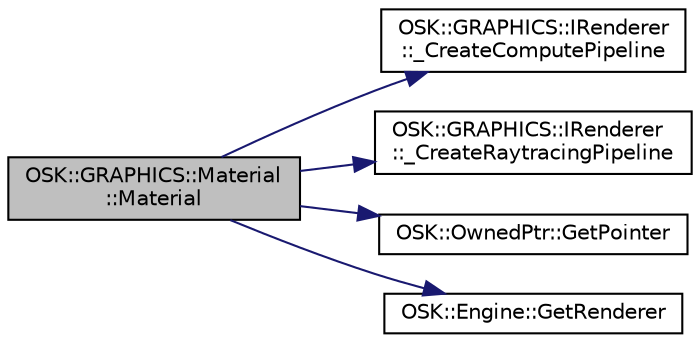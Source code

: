 digraph "OSK::GRAPHICS::Material::Material"
{
 // LATEX_PDF_SIZE
  edge [fontname="Helvetica",fontsize="10",labelfontname="Helvetica",labelfontsize="10"];
  node [fontname="Helvetica",fontsize="10",shape=record];
  rankdir="LR";
  Node1 [label="OSK::GRAPHICS::Material\l::Material",height=0.2,width=0.4,color="black", fillcolor="grey75", style="filled", fontcolor="black",tooltip="Crea un nuevo material."];
  Node1 -> Node2 [color="midnightblue",fontsize="10",style="solid"];
  Node2 [label="OSK::GRAPHICS::IRenderer\l::_CreateComputePipeline",height=0.2,width=0.4,color="black", fillcolor="white", style="filled",URL="$class_o_s_k_1_1_g_r_a_p_h_i_c_s_1_1_i_renderer.html#a3816b3a4de498a8d648572a849ebe97e",tooltip="Crea un compute pipeline."];
  Node1 -> Node3 [color="midnightblue",fontsize="10",style="solid"];
  Node3 [label="OSK::GRAPHICS::IRenderer\l::_CreateRaytracingPipeline",height=0.2,width=0.4,color="black", fillcolor="white", style="filled",URL="$class_o_s_k_1_1_g_r_a_p_h_i_c_s_1_1_i_renderer.html#a1dbf6c028bf507121eaaaeffbebb57e4",tooltip="Crea un ray tracing pipeline."];
  Node1 -> Node4 [color="midnightblue",fontsize="10",style="solid"];
  Node4 [label="OSK::OwnedPtr::GetPointer",height=0.2,width=0.4,color="black", fillcolor="white", style="filled",URL="$class_o_s_k_1_1_owned_ptr.html#a81dfab2299056fc9858aace55fca0042",tooltip="Devuelve el puntero nativo."];
  Node1 -> Node5 [color="midnightblue",fontsize="10",style="solid"];
  Node5 [label="OSK::Engine::GetRenderer",height=0.2,width=0.4,color="black", fillcolor="white", style="filled",URL="$class_o_s_k_1_1_engine.html#a019c5397d042224c134b7fd22c739d00",tooltip=" "];
}

